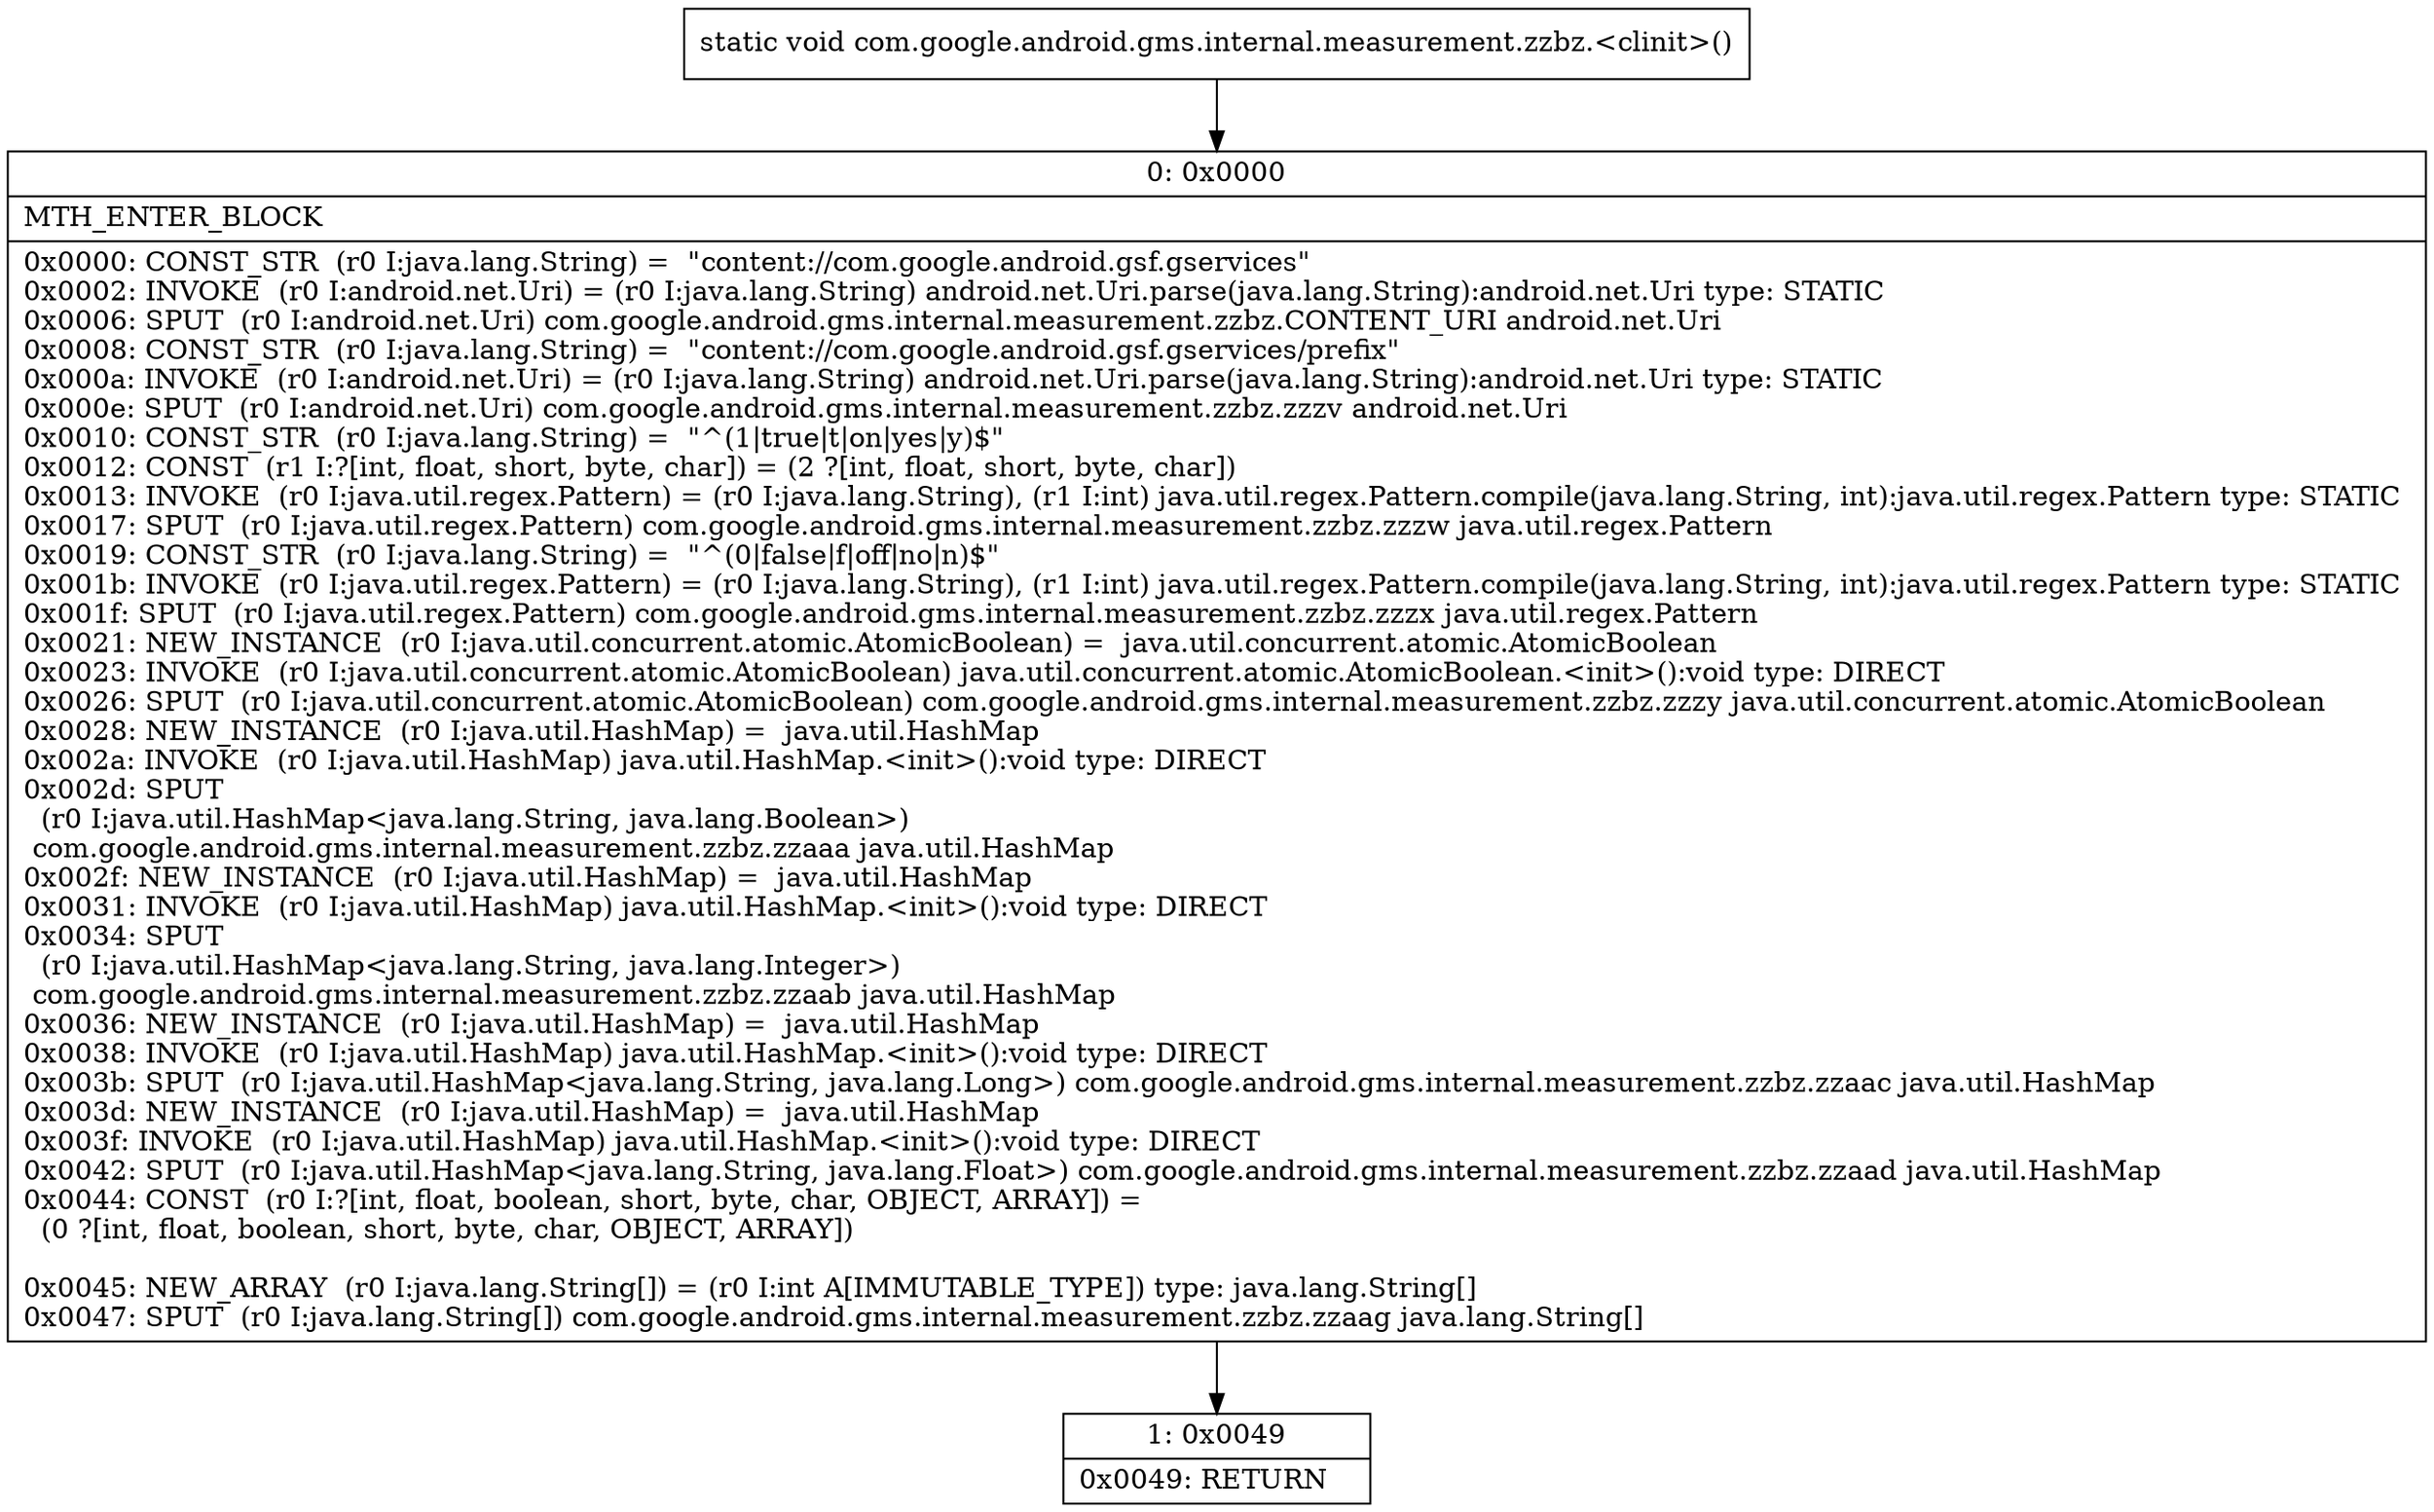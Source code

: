 digraph "CFG forcom.google.android.gms.internal.measurement.zzbz.\<clinit\>()V" {
Node_0 [shape=record,label="{0\:\ 0x0000|MTH_ENTER_BLOCK\l|0x0000: CONST_STR  (r0 I:java.lang.String) =  \"content:\/\/com.google.android.gsf.gservices\" \l0x0002: INVOKE  (r0 I:android.net.Uri) = (r0 I:java.lang.String) android.net.Uri.parse(java.lang.String):android.net.Uri type: STATIC \l0x0006: SPUT  (r0 I:android.net.Uri) com.google.android.gms.internal.measurement.zzbz.CONTENT_URI android.net.Uri \l0x0008: CONST_STR  (r0 I:java.lang.String) =  \"content:\/\/com.google.android.gsf.gservices\/prefix\" \l0x000a: INVOKE  (r0 I:android.net.Uri) = (r0 I:java.lang.String) android.net.Uri.parse(java.lang.String):android.net.Uri type: STATIC \l0x000e: SPUT  (r0 I:android.net.Uri) com.google.android.gms.internal.measurement.zzbz.zzzv android.net.Uri \l0x0010: CONST_STR  (r0 I:java.lang.String) =  \"^(1\|true\|t\|on\|yes\|y)$\" \l0x0012: CONST  (r1 I:?[int, float, short, byte, char]) = (2 ?[int, float, short, byte, char]) \l0x0013: INVOKE  (r0 I:java.util.regex.Pattern) = (r0 I:java.lang.String), (r1 I:int) java.util.regex.Pattern.compile(java.lang.String, int):java.util.regex.Pattern type: STATIC \l0x0017: SPUT  (r0 I:java.util.regex.Pattern) com.google.android.gms.internal.measurement.zzbz.zzzw java.util.regex.Pattern \l0x0019: CONST_STR  (r0 I:java.lang.String) =  \"^(0\|false\|f\|off\|no\|n)$\" \l0x001b: INVOKE  (r0 I:java.util.regex.Pattern) = (r0 I:java.lang.String), (r1 I:int) java.util.regex.Pattern.compile(java.lang.String, int):java.util.regex.Pattern type: STATIC \l0x001f: SPUT  (r0 I:java.util.regex.Pattern) com.google.android.gms.internal.measurement.zzbz.zzzx java.util.regex.Pattern \l0x0021: NEW_INSTANCE  (r0 I:java.util.concurrent.atomic.AtomicBoolean) =  java.util.concurrent.atomic.AtomicBoolean \l0x0023: INVOKE  (r0 I:java.util.concurrent.atomic.AtomicBoolean) java.util.concurrent.atomic.AtomicBoolean.\<init\>():void type: DIRECT \l0x0026: SPUT  (r0 I:java.util.concurrent.atomic.AtomicBoolean) com.google.android.gms.internal.measurement.zzbz.zzzy java.util.concurrent.atomic.AtomicBoolean \l0x0028: NEW_INSTANCE  (r0 I:java.util.HashMap) =  java.util.HashMap \l0x002a: INVOKE  (r0 I:java.util.HashMap) java.util.HashMap.\<init\>():void type: DIRECT \l0x002d: SPUT  \l  (r0 I:java.util.HashMap\<java.lang.String, java.lang.Boolean\>)\l com.google.android.gms.internal.measurement.zzbz.zzaaa java.util.HashMap \l0x002f: NEW_INSTANCE  (r0 I:java.util.HashMap) =  java.util.HashMap \l0x0031: INVOKE  (r0 I:java.util.HashMap) java.util.HashMap.\<init\>():void type: DIRECT \l0x0034: SPUT  \l  (r0 I:java.util.HashMap\<java.lang.String, java.lang.Integer\>)\l com.google.android.gms.internal.measurement.zzbz.zzaab java.util.HashMap \l0x0036: NEW_INSTANCE  (r0 I:java.util.HashMap) =  java.util.HashMap \l0x0038: INVOKE  (r0 I:java.util.HashMap) java.util.HashMap.\<init\>():void type: DIRECT \l0x003b: SPUT  (r0 I:java.util.HashMap\<java.lang.String, java.lang.Long\>) com.google.android.gms.internal.measurement.zzbz.zzaac java.util.HashMap \l0x003d: NEW_INSTANCE  (r0 I:java.util.HashMap) =  java.util.HashMap \l0x003f: INVOKE  (r0 I:java.util.HashMap) java.util.HashMap.\<init\>():void type: DIRECT \l0x0042: SPUT  (r0 I:java.util.HashMap\<java.lang.String, java.lang.Float\>) com.google.android.gms.internal.measurement.zzbz.zzaad java.util.HashMap \l0x0044: CONST  (r0 I:?[int, float, boolean, short, byte, char, OBJECT, ARRAY]) = \l  (0 ?[int, float, boolean, short, byte, char, OBJECT, ARRAY])\l \l0x0045: NEW_ARRAY  (r0 I:java.lang.String[]) = (r0 I:int A[IMMUTABLE_TYPE]) type: java.lang.String[] \l0x0047: SPUT  (r0 I:java.lang.String[]) com.google.android.gms.internal.measurement.zzbz.zzaag java.lang.String[] \l}"];
Node_1 [shape=record,label="{1\:\ 0x0049|0x0049: RETURN   \l}"];
MethodNode[shape=record,label="{static void com.google.android.gms.internal.measurement.zzbz.\<clinit\>() }"];
MethodNode -> Node_0;
Node_0 -> Node_1;
}

